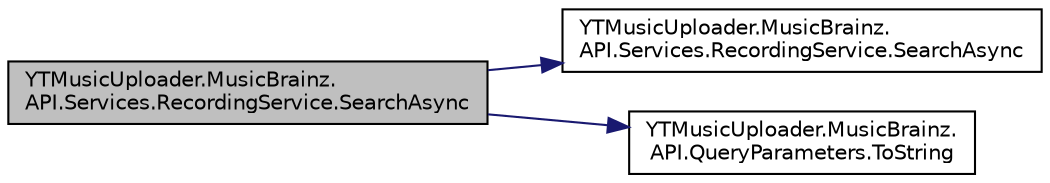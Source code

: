 digraph "YTMusicUploader.MusicBrainz.API.Services.RecordingService.SearchAsync"
{
 // LATEX_PDF_SIZE
  edge [fontname="Helvetica",fontsize="10",labelfontname="Helvetica",labelfontsize="10"];
  node [fontname="Helvetica",fontsize="10",shape=record];
  rankdir="LR";
  Node1 [label="YTMusicUploader.MusicBrainz.\lAPI.Services.RecordingService.SearchAsync",height=0.2,width=0.4,color="black", fillcolor="grey75", style="filled", fontcolor="black",tooltip="Search for an recording in the MusicBrainz database, matching the given query."];
  Node1 -> Node2 [color="midnightblue",fontsize="10",style="solid",fontname="Helvetica"];
  Node2 [label="YTMusicUploader.MusicBrainz.\lAPI.Services.RecordingService.SearchAsync",height=0.2,width=0.4,color="black", fillcolor="white", style="filled",URL="$d5/d51/class_y_t_music_uploader_1_1_music_brainz_1_1_a_p_i_1_1_services_1_1_recording_service.html#a2102ba21e5ecb62d445656140b61580c",tooltip="Search for an recording in the MusicBrainz database, matching the given query."];
  Node1 -> Node3 [color="midnightblue",fontsize="10",style="solid",fontname="Helvetica"];
  Node3 [label="YTMusicUploader.MusicBrainz.\lAPI.QueryParameters.ToString",height=0.2,width=0.4,color="black", fillcolor="white", style="filled",URL="$dd/db6/class_y_t_music_uploader_1_1_music_brainz_1_1_a_p_i_1_1_query_parameters.html#a5cbd53dce6d04938c2dac03db7c0d0c0",tooltip=" "];
}
